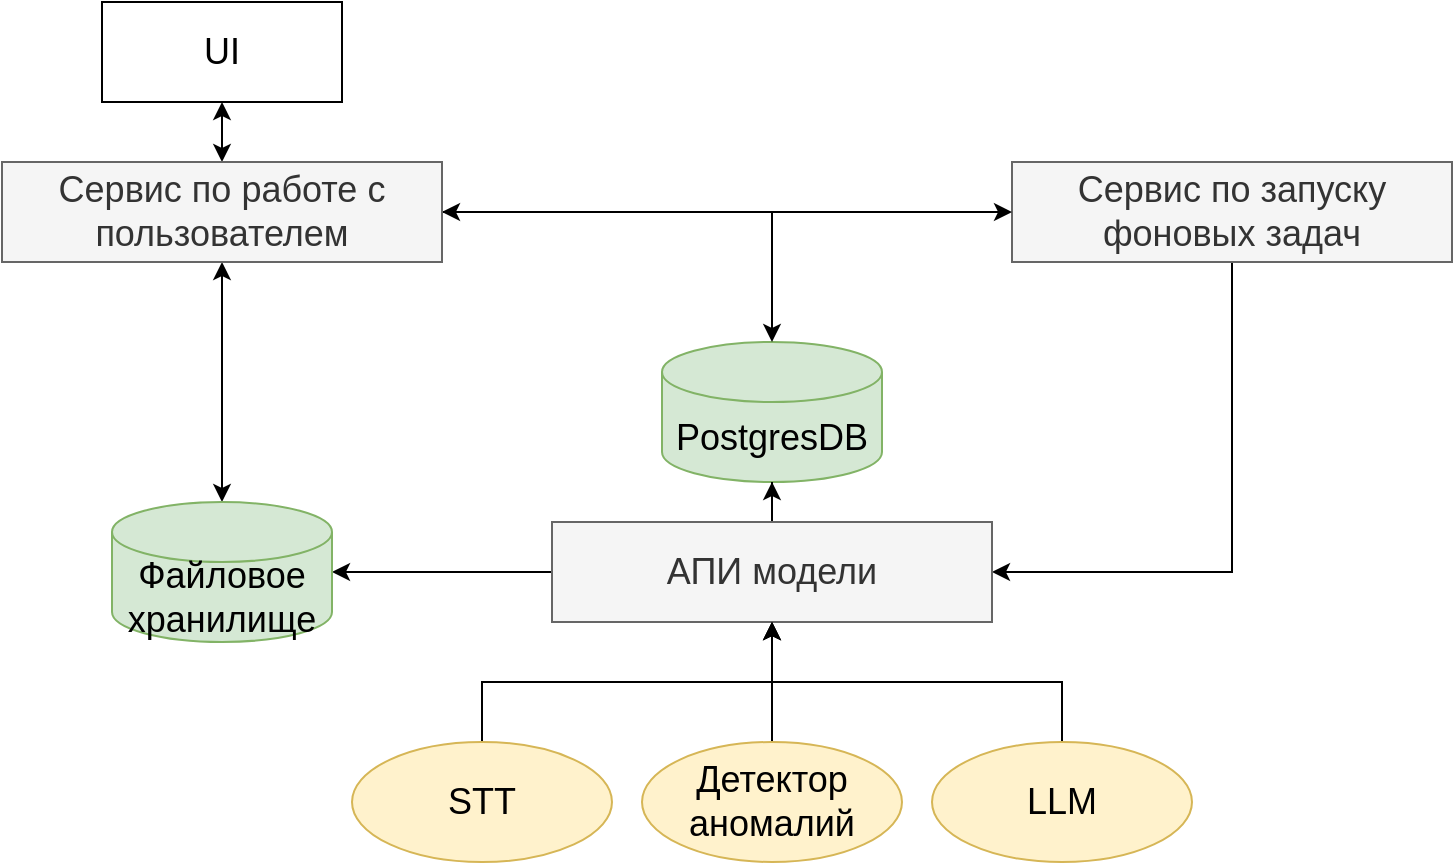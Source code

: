 <mxfile version="24.7.8" pages="2">
  <diagram name="Архитектура" id="NwLdzcZPEwlg7fOoB1uD">
    <mxGraphModel dx="2074" dy="907" grid="1" gridSize="10" guides="1" tooltips="1" connect="1" arrows="1" fold="1" page="1" pageScale="1" pageWidth="827" pageHeight="1169" math="0" shadow="0">
      <root>
        <mxCell id="0" />
        <mxCell id="1" parent="0" />
        <mxCell id="xD1vYx8fh-yzeisYmnr5-1" value="" style="edgeStyle=orthogonalEdgeStyle;rounded=0;orthogonalLoop=1;jettySize=auto;html=1;startArrow=classic;startFill=1;" edge="1" parent="1" source="xD1vYx8fh-yzeisYmnr5-2" target="xD1vYx8fh-yzeisYmnr5-9">
          <mxGeometry relative="1" as="geometry" />
        </mxCell>
        <mxCell id="xD1vYx8fh-yzeisYmnr5-2" value="&lt;font style=&quot;font-size: 18px;&quot;&gt;UI&lt;/font&gt;" style="rounded=0;whiteSpace=wrap;html=1;" vertex="1" parent="1">
          <mxGeometry x="105" y="160" width="120" height="50" as="geometry" />
        </mxCell>
        <mxCell id="xD1vYx8fh-yzeisYmnr5-3" style="edgeStyle=orthogonalEdgeStyle;rounded=0;orthogonalLoop=1;jettySize=auto;html=1;exitX=0.5;exitY=1;exitDx=0;exitDy=0;entryX=1;entryY=0.5;entryDx=0;entryDy=0;" edge="1" parent="1" source="xD1vYx8fh-yzeisYmnr5-4" target="xD1vYx8fh-yzeisYmnr5-12">
          <mxGeometry relative="1" as="geometry" />
        </mxCell>
        <mxCell id="xD1vYx8fh-yzeisYmnr5-4" value="&lt;span style=&quot;font-size: 18px;&quot;&gt;Сервис по запуску фоновых задач&lt;/span&gt;" style="rounded=0;whiteSpace=wrap;html=1;fillColor=#f5f5f5;fontColor=#333333;strokeColor=#666666;" vertex="1" parent="1">
          <mxGeometry x="560" y="240" width="220" height="50" as="geometry" />
        </mxCell>
        <mxCell id="xD1vYx8fh-yzeisYmnr5-5" value="&lt;font style=&quot;font-size: 18px;&quot;&gt;PostgresDB&lt;/font&gt;" style="shape=cylinder3;whiteSpace=wrap;html=1;boundedLbl=1;backgroundOutline=1;size=15;fillColor=#d5e8d4;strokeColor=#82b366;" vertex="1" parent="1">
          <mxGeometry x="385" y="330" width="110" height="70" as="geometry" />
        </mxCell>
        <mxCell id="xD1vYx8fh-yzeisYmnr5-6" style="edgeStyle=orthogonalEdgeStyle;rounded=0;orthogonalLoop=1;jettySize=auto;html=1;exitX=0.5;exitY=1;exitDx=0;exitDy=0;startArrow=classic;startFill=1;" edge="1" parent="1" source="xD1vYx8fh-yzeisYmnr5-9" target="xD1vYx8fh-yzeisYmnr5-19">
          <mxGeometry relative="1" as="geometry" />
        </mxCell>
        <mxCell id="xD1vYx8fh-yzeisYmnr5-7" style="edgeStyle=orthogonalEdgeStyle;rounded=0;orthogonalLoop=1;jettySize=auto;html=1;exitX=1;exitY=0.5;exitDx=0;exitDy=0;startArrow=classic;startFill=1;" edge="1" parent="1" source="xD1vYx8fh-yzeisYmnr5-9" target="xD1vYx8fh-yzeisYmnr5-5">
          <mxGeometry relative="1" as="geometry" />
        </mxCell>
        <mxCell id="xD1vYx8fh-yzeisYmnr5-8" style="edgeStyle=orthogonalEdgeStyle;rounded=0;orthogonalLoop=1;jettySize=auto;html=1;exitX=1;exitY=0.5;exitDx=0;exitDy=0;" edge="1" parent="1" source="xD1vYx8fh-yzeisYmnr5-9" target="xD1vYx8fh-yzeisYmnr5-4">
          <mxGeometry relative="1" as="geometry" />
        </mxCell>
        <mxCell id="xD1vYx8fh-yzeisYmnr5-9" value="&lt;span style=&quot;font-size: 18px;&quot;&gt;Сервис по работе с пользователем&lt;/span&gt;" style="rounded=0;whiteSpace=wrap;html=1;fillColor=#f5f5f5;fontColor=#333333;strokeColor=#666666;" vertex="1" parent="1">
          <mxGeometry x="55" y="240" width="220" height="50" as="geometry" />
        </mxCell>
        <mxCell id="xD1vYx8fh-yzeisYmnr5-10" value="" style="edgeStyle=orthogonalEdgeStyle;rounded=0;orthogonalLoop=1;jettySize=auto;html=1;" edge="1" parent="1" source="xD1vYx8fh-yzeisYmnr5-12" target="xD1vYx8fh-yzeisYmnr5-5">
          <mxGeometry relative="1" as="geometry" />
        </mxCell>
        <mxCell id="xD1vYx8fh-yzeisYmnr5-11" value="" style="edgeStyle=orthogonalEdgeStyle;rounded=0;orthogonalLoop=1;jettySize=auto;html=1;" edge="1" parent="1" source="xD1vYx8fh-yzeisYmnr5-12" target="xD1vYx8fh-yzeisYmnr5-19">
          <mxGeometry relative="1" as="geometry" />
        </mxCell>
        <mxCell id="xD1vYx8fh-yzeisYmnr5-12" value="&lt;span style=&quot;font-size: 18px;&quot;&gt;АПИ модели&lt;/span&gt;" style="rounded=0;whiteSpace=wrap;html=1;fillColor=#f5f5f5;fontColor=#333333;strokeColor=#666666;" vertex="1" parent="1">
          <mxGeometry x="330" y="420" width="220" height="50" as="geometry" />
        </mxCell>
        <mxCell id="xD1vYx8fh-yzeisYmnr5-13" value="" style="edgeStyle=orthogonalEdgeStyle;rounded=0;orthogonalLoop=1;jettySize=auto;html=1;" edge="1" parent="1" source="xD1vYx8fh-yzeisYmnr5-14" target="xD1vYx8fh-yzeisYmnr5-12">
          <mxGeometry relative="1" as="geometry" />
        </mxCell>
        <mxCell id="xD1vYx8fh-yzeisYmnr5-14" value="&lt;span style=&quot;font-size: 18px;&quot;&gt;Детектор аномалий&lt;/span&gt;" style="ellipse;whiteSpace=wrap;html=1;fillColor=#fff2cc;strokeColor=#d6b656;" vertex="1" parent="1">
          <mxGeometry x="375" y="530" width="130" height="60" as="geometry" />
        </mxCell>
        <mxCell id="xD1vYx8fh-yzeisYmnr5-15" value="" style="edgeStyle=orthogonalEdgeStyle;rounded=0;orthogonalLoop=1;jettySize=auto;html=1;" edge="1" parent="1" source="xD1vYx8fh-yzeisYmnr5-16" target="xD1vYx8fh-yzeisYmnr5-12">
          <mxGeometry relative="1" as="geometry" />
        </mxCell>
        <mxCell id="xD1vYx8fh-yzeisYmnr5-16" value="&lt;span style=&quot;font-size: 18px;&quot;&gt;LLM&lt;/span&gt;" style="ellipse;whiteSpace=wrap;html=1;fillColor=#fff2cc;strokeColor=#d6b656;" vertex="1" parent="1">
          <mxGeometry x="520" y="530" width="130" height="60" as="geometry" />
        </mxCell>
        <mxCell id="xD1vYx8fh-yzeisYmnr5-17" value="" style="edgeStyle=orthogonalEdgeStyle;rounded=0;orthogonalLoop=1;jettySize=auto;html=1;" edge="1" parent="1" source="xD1vYx8fh-yzeisYmnr5-18" target="xD1vYx8fh-yzeisYmnr5-12">
          <mxGeometry relative="1" as="geometry" />
        </mxCell>
        <mxCell id="xD1vYx8fh-yzeisYmnr5-18" value="&lt;span style=&quot;font-size: 18px;&quot;&gt;STT&lt;/span&gt;" style="ellipse;whiteSpace=wrap;html=1;fillColor=#fff2cc;strokeColor=#d6b656;" vertex="1" parent="1">
          <mxGeometry x="230" y="530" width="130" height="60" as="geometry" />
        </mxCell>
        <mxCell id="xD1vYx8fh-yzeisYmnr5-19" value="&lt;font style=&quot;font-size: 18px;&quot;&gt;Файловое хранилище&lt;/font&gt;" style="shape=cylinder3;whiteSpace=wrap;html=1;boundedLbl=1;backgroundOutline=1;size=15;fillColor=#d5e8d4;strokeColor=#82b366;" vertex="1" parent="1">
          <mxGeometry x="110" y="410" width="110" height="70" as="geometry" />
        </mxCell>
      </root>
    </mxGraphModel>
  </diagram>
  <diagram id="qbWijK-3rMwCMBq5j0se" name="Алгоритм">
    <mxGraphModel dx="2074" dy="907" grid="1" gridSize="10" guides="1" tooltips="1" connect="1" arrows="1" fold="1" page="1" pageScale="1" pageWidth="827" pageHeight="1169" math="0" shadow="0">
      <root>
        <mxCell id="0" />
        <mxCell id="1" parent="0" />
        <mxCell id="_nb0AD2Efq3Av0gXptjz-11" value="" style="edgeStyle=orthogonalEdgeStyle;rounded=0;orthogonalLoop=1;jettySize=auto;html=1;" edge="1" parent="1" source="_nb0AD2Efq3Av0gXptjz-1" target="_nb0AD2Efq3Av0gXptjz-2">
          <mxGeometry relative="1" as="geometry" />
        </mxCell>
        <mxCell id="_nb0AD2Efq3Av0gXptjz-1" value="&lt;font style=&quot;font-size: 18px;&quot;&gt;Входное видео&lt;/font&gt;" style="rounded=0;whiteSpace=wrap;html=1;" vertex="1" parent="1">
          <mxGeometry x="370" y="90" width="120" height="60" as="geometry" />
        </mxCell>
        <mxCell id="_nb0AD2Efq3Av0gXptjz-12" style="edgeStyle=orthogonalEdgeStyle;rounded=0;orthogonalLoop=1;jettySize=auto;html=1;exitX=0;exitY=0.5;exitDx=0;exitDy=0;entryX=0.5;entryY=0;entryDx=0;entryDy=0;" edge="1" parent="1" source="_nb0AD2Efq3Av0gXptjz-2" target="_nb0AD2Efq3Av0gXptjz-3">
          <mxGeometry relative="1" as="geometry" />
        </mxCell>
        <mxCell id="_nb0AD2Efq3Av0gXptjz-13" style="edgeStyle=orthogonalEdgeStyle;rounded=0;orthogonalLoop=1;jettySize=auto;html=1;exitX=1;exitY=0.5;exitDx=0;exitDy=0;entryX=0.5;entryY=0;entryDx=0;entryDy=0;" edge="1" parent="1" source="_nb0AD2Efq3Av0gXptjz-2" target="_nb0AD2Efq3Av0gXptjz-5">
          <mxGeometry relative="1" as="geometry" />
        </mxCell>
        <mxCell id="_nb0AD2Efq3Av0gXptjz-2" value="&lt;span style=&quot;font-size: 18px;&quot;&gt;Получение аудиосигнала&lt;/span&gt;" style="rounded=0;whiteSpace=wrap;html=1;" vertex="1" parent="1">
          <mxGeometry x="370" y="200" width="120" height="60" as="geometry" />
        </mxCell>
        <mxCell id="_nb0AD2Efq3Av0gXptjz-18" value="" style="edgeStyle=orthogonalEdgeStyle;rounded=0;orthogonalLoop=1;jettySize=auto;html=1;" edge="1" parent="1" source="_nb0AD2Efq3Av0gXptjz-3" target="_nb0AD2Efq3Av0gXptjz-4">
          <mxGeometry relative="1" as="geometry" />
        </mxCell>
        <mxCell id="_nb0AD2Efq3Av0gXptjz-3" value="&lt;span style=&quot;font-size: 18px;&quot;&gt;Модель выявление аномалий&lt;/span&gt;" style="rounded=0;whiteSpace=wrap;html=1;fillColor=#FFFFCC;" vertex="1" parent="1">
          <mxGeometry x="150" y="300" width="190" height="60" as="geometry" />
        </mxCell>
        <mxCell id="_nb0AD2Efq3Av0gXptjz-17" style="edgeStyle=orthogonalEdgeStyle;rounded=0;orthogonalLoop=1;jettySize=auto;html=1;exitX=0.5;exitY=1;exitDx=0;exitDy=0;entryX=0;entryY=0.5;entryDx=0;entryDy=0;" edge="1" parent="1" source="_nb0AD2Efq3Av0gXptjz-4" target="_nb0AD2Efq3Av0gXptjz-8">
          <mxGeometry relative="1" as="geometry" />
        </mxCell>
        <mxCell id="_nb0AD2Efq3Av0gXptjz-4" value="&lt;span style=&quot;font-size: 18px;&quot;&gt;Алгоритм определения интервалов&lt;/span&gt;" style="rounded=0;whiteSpace=wrap;html=1;fillColor=#FFCCE6;" vertex="1" parent="1">
          <mxGeometry x="150" y="420" width="190" height="60" as="geometry" />
        </mxCell>
        <mxCell id="_nb0AD2Efq3Av0gXptjz-14" style="edgeStyle=orthogonalEdgeStyle;rounded=0;orthogonalLoop=1;jettySize=auto;html=1;exitX=0.5;exitY=1;exitDx=0;exitDy=0;entryX=0.5;entryY=0;entryDx=0;entryDy=0;" edge="1" parent="1" source="_nb0AD2Efq3Av0gXptjz-5" target="_nb0AD2Efq3Av0gXptjz-6">
          <mxGeometry relative="1" as="geometry" />
        </mxCell>
        <mxCell id="_nb0AD2Efq3Av0gXptjz-5" value="&lt;span style=&quot;font-size: 18px;&quot;&gt;STT&lt;/span&gt;" style="rounded=0;whiteSpace=wrap;html=1;fillColor=#FFFFCC;" vertex="1" parent="1">
          <mxGeometry x="540" y="300" width="120" height="60" as="geometry" />
        </mxCell>
        <mxCell id="_nb0AD2Efq3Av0gXptjz-15" style="edgeStyle=orthogonalEdgeStyle;rounded=0;orthogonalLoop=1;jettySize=auto;html=1;exitX=0.5;exitY=1;exitDx=0;exitDy=0;" edge="1" parent="1" source="_nb0AD2Efq3Av0gXptjz-6" target="_nb0AD2Efq3Av0gXptjz-7">
          <mxGeometry relative="1" as="geometry" />
        </mxCell>
        <mxCell id="_nb0AD2Efq3Av0gXptjz-6" value="&lt;span style=&quot;font-size: 18px;&quot;&gt;LLM&lt;/span&gt;" style="rounded=0;whiteSpace=wrap;html=1;fillColor=#FFFFCC;" vertex="1" parent="1">
          <mxGeometry x="540" y="420" width="120" height="60" as="geometry" />
        </mxCell>
        <mxCell id="_nb0AD2Efq3Av0gXptjz-16" value="" style="edgeStyle=orthogonalEdgeStyle;rounded=0;orthogonalLoop=1;jettySize=auto;html=1;" edge="1" parent="1" source="_nb0AD2Efq3Av0gXptjz-7" target="_nb0AD2Efq3Av0gXptjz-8">
          <mxGeometry relative="1" as="geometry" />
        </mxCell>
        <mxCell id="_nb0AD2Efq3Av0gXptjz-7" value="&lt;span style=&quot;font-size: 18px;&quot;&gt;Алгоритм определения интервалов&lt;/span&gt;" style="rounded=0;whiteSpace=wrap;html=1;fillColor=#FFCCE6;" vertex="1" parent="1">
          <mxGeometry x="540" y="540" width="120" height="60" as="geometry" />
        </mxCell>
        <mxCell id="_nb0AD2Efq3Av0gXptjz-19" style="edgeStyle=orthogonalEdgeStyle;rounded=0;orthogonalLoop=1;jettySize=auto;html=1;exitX=0.5;exitY=1;exitDx=0;exitDy=0;entryX=0.5;entryY=0;entryDx=0;entryDy=0;" edge="1" parent="1" source="_nb0AD2Efq3Av0gXptjz-8" target="_nb0AD2Efq3Av0gXptjz-9">
          <mxGeometry relative="1" as="geometry" />
        </mxCell>
        <mxCell id="_nb0AD2Efq3Av0gXptjz-20" style="edgeStyle=orthogonalEdgeStyle;rounded=0;orthogonalLoop=1;jettySize=auto;html=1;exitX=0.5;exitY=1;exitDx=0;exitDy=0;entryX=0.5;entryY=0;entryDx=0;entryDy=0;" edge="1" parent="1" source="_nb0AD2Efq3Av0gXptjz-8" target="_nb0AD2Efq3Av0gXptjz-10">
          <mxGeometry relative="1" as="geometry" />
        </mxCell>
        <mxCell id="_nb0AD2Efq3Av0gXptjz-8" value="&lt;span style=&quot;font-size: 18px;&quot;&gt;Алгоритм конкатенации интервалов&lt;/span&gt;" style="rounded=0;whiteSpace=wrap;html=1;fillColor=#FFCCE6;" vertex="1" parent="1">
          <mxGeometry x="354" y="540" width="120" height="60" as="geometry" />
        </mxCell>
        <mxCell id="_nb0AD2Efq3Av0gXptjz-9" value="&lt;span style=&quot;font-size: 18px;&quot;&gt;Получение доп. информации&lt;/span&gt;" style="rounded=0;whiteSpace=wrap;html=1;fillColor=#E6E6E6;" vertex="1" parent="1">
          <mxGeometry x="210" y="660" width="180" height="60" as="geometry" />
        </mxCell>
        <mxCell id="_nb0AD2Efq3Av0gXptjz-10" value="&lt;span style=&quot;font-size: 18px;&quot;&gt;Подготовка вирального видео&lt;/span&gt;" style="rounded=0;whiteSpace=wrap;html=1;fillColor=#E6E6E6;" vertex="1" parent="1">
          <mxGeometry x="470" y="660" width="180" height="60" as="geometry" />
        </mxCell>
      </root>
    </mxGraphModel>
  </diagram>
</mxfile>
